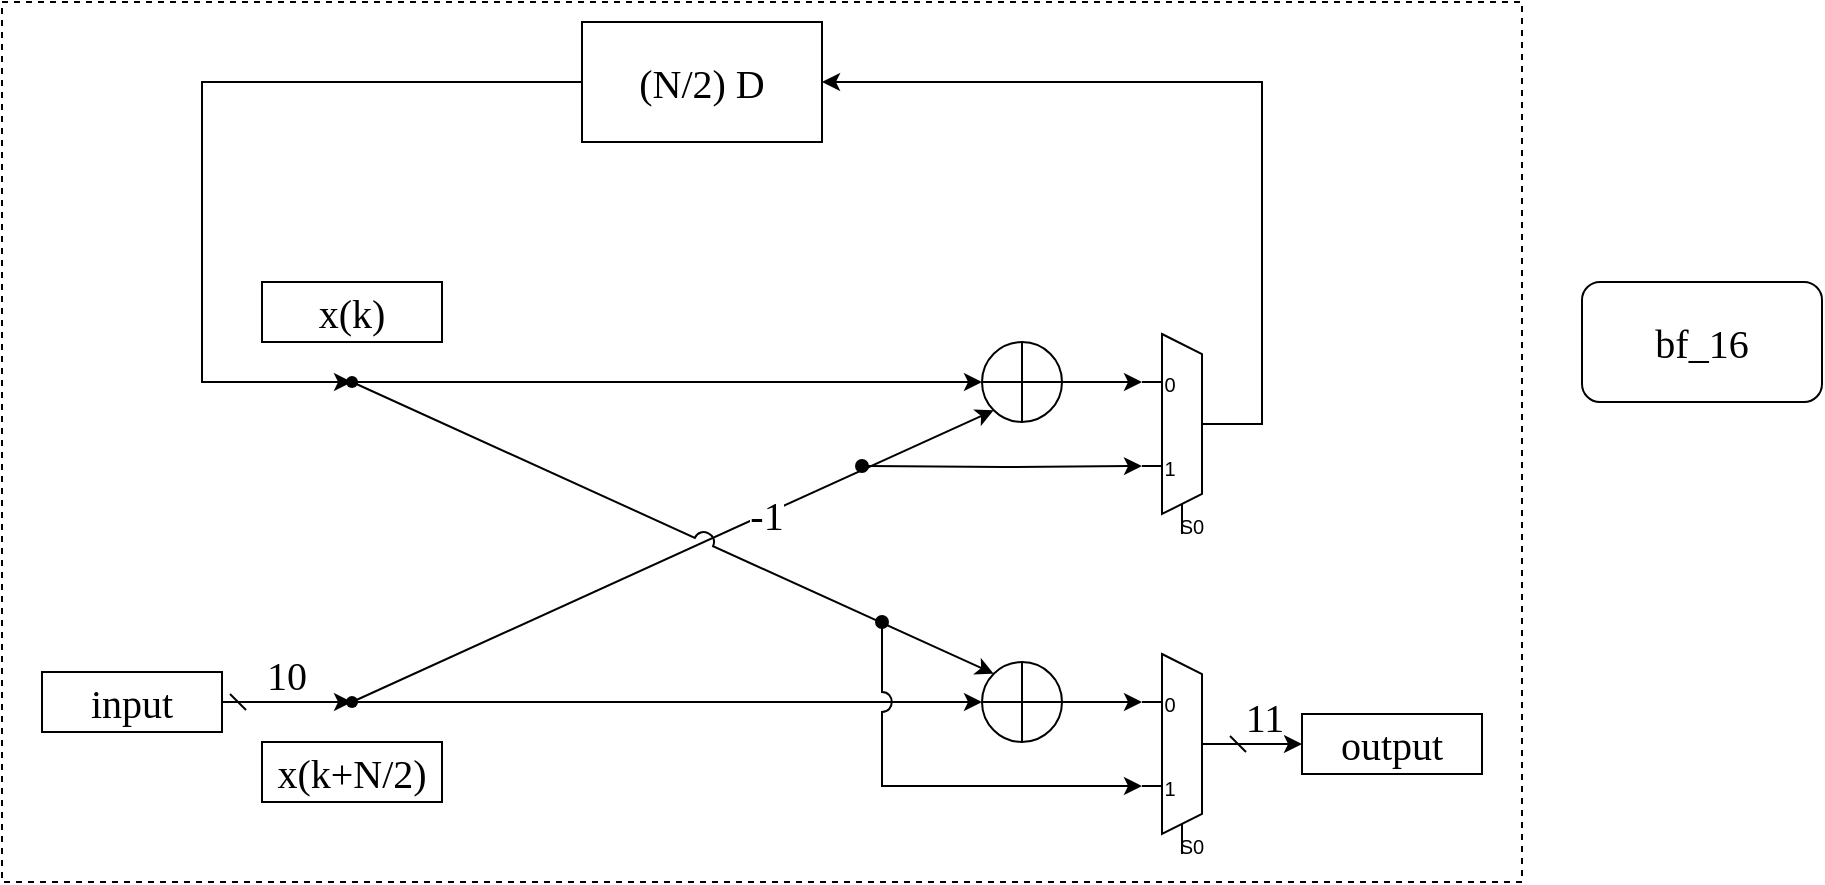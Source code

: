 <mxfile version="22.1.17" type="github">
  <diagram name="第 1 页" id="oMgj1BObMg4Nlj9AF_zV">
    <mxGraphModel dx="1573" dy="513" grid="1" gridSize="10" guides="1" tooltips="1" connect="1" arrows="1" fold="1" page="1" pageScale="1" pageWidth="827" pageHeight="1169" math="0" shadow="0">
      <root>
        <mxCell id="0" />
        <mxCell id="1" parent="0" />
        <mxCell id="G-rcUw8uSCSvZe56WRpI-2" value="" style="rounded=0;whiteSpace=wrap;html=1;fillColor=none;dashed=1;" vertex="1" parent="1">
          <mxGeometry x="-10" y="70" width="760" height="440" as="geometry" />
        </mxCell>
        <mxCell id="kiaW02-JPxDlesy5p9iq-3" value="" style="shape=orEllipse;perimeter=ellipsePerimeter;whiteSpace=wrap;html=1;backgroundOutline=1;" parent="1" vertex="1">
          <mxGeometry x="480" y="240" width="40" height="40" as="geometry" />
        </mxCell>
        <mxCell id="kiaW02-JPxDlesy5p9iq-4" value="" style="shape=orEllipse;perimeter=ellipsePerimeter;whiteSpace=wrap;html=1;backgroundOutline=1;" parent="1" vertex="1">
          <mxGeometry x="480" y="400" width="40" height="40" as="geometry" />
        </mxCell>
        <mxCell id="kiaW02-JPxDlesy5p9iq-5" value="&lt;font style=&quot;font-size: 20px;&quot; face=&quot;Times New Roman&quot;&gt;(N/2) D&lt;/font&gt;" style="rounded=0;whiteSpace=wrap;html=1;" parent="1" vertex="1">
          <mxGeometry x="280" y="80" width="120" height="60" as="geometry" />
        </mxCell>
        <mxCell id="kiaW02-JPxDlesy5p9iq-9" value="&lt;font style=&quot;font-size: 20px;&quot; face=&quot;Times New Roman&quot;&gt;x(k+N/2)&lt;/font&gt;" style="rounded=0;whiteSpace=wrap;html=1;" parent="1" vertex="1">
          <mxGeometry x="120" y="440" width="90" height="30" as="geometry" />
        </mxCell>
        <mxCell id="kiaW02-JPxDlesy5p9iq-10" value="&lt;font style=&quot;font-size: 20px;&quot; face=&quot;Times New Roman&quot;&gt;x(k)&lt;/font&gt;" style="rounded=0;whiteSpace=wrap;html=1;" parent="1" vertex="1">
          <mxGeometry x="120" y="210" width="90" height="30" as="geometry" />
        </mxCell>
        <mxCell id="kiaW02-JPxDlesy5p9iq-11" value="" style="shape=waypoint;sketch=0;fillStyle=solid;size=6;pointerEvents=1;points=[];fillColor=none;resizable=0;rotatable=0;perimeter=centerPerimeter;snapToPoint=1;" parent="1" vertex="1">
          <mxGeometry x="155" y="250" width="20" height="20" as="geometry" />
        </mxCell>
        <mxCell id="kiaW02-JPxDlesy5p9iq-12" style="edgeStyle=orthogonalEdgeStyle;rounded=0;orthogonalLoop=1;jettySize=auto;html=1;exitX=1.383;exitY=0.867;exitDx=0;exitDy=0;entryX=0;entryY=0.5;entryDx=0;entryDy=0;exitPerimeter=0;" parent="1" source="kiaW02-JPxDlesy5p9iq-11" target="kiaW02-JPxDlesy5p9iq-3" edge="1">
          <mxGeometry relative="1" as="geometry" />
        </mxCell>
        <mxCell id="kiaW02-JPxDlesy5p9iq-15" value="" style="shape=waypoint;sketch=0;fillStyle=solid;size=6;pointerEvents=1;points=[];fillColor=none;resizable=0;rotatable=0;perimeter=centerPerimeter;snapToPoint=1;" parent="1" vertex="1">
          <mxGeometry x="155" y="410" width="20" height="20" as="geometry" />
        </mxCell>
        <mxCell id="kiaW02-JPxDlesy5p9iq-16" style="edgeStyle=orthogonalEdgeStyle;rounded=0;orthogonalLoop=1;jettySize=auto;html=1;exitX=1.317;exitY=0.5;exitDx=0;exitDy=0;entryX=0;entryY=0.5;entryDx=0;entryDy=0;exitPerimeter=0;" parent="1" source="kiaW02-JPxDlesy5p9iq-15" target="kiaW02-JPxDlesy5p9iq-4" edge="1">
          <mxGeometry relative="1" as="geometry" />
        </mxCell>
        <mxCell id="kiaW02-JPxDlesy5p9iq-18" style="rounded=0;orthogonalLoop=1;jettySize=auto;html=1;entryX=0;entryY=1;entryDx=0;entryDy=0;jumpStyle=arc;jumpSize=10;" parent="1" target="kiaW02-JPxDlesy5p9iq-3" edge="1">
          <mxGeometry relative="1" as="geometry">
            <mxPoint x="165" y="420" as="sourcePoint" />
          </mxGeometry>
        </mxCell>
        <mxCell id="kiaW02-JPxDlesy5p9iq-45" value="&lt;font style=&quot;font-size: 20px;&quot; face=&quot;Times New Roman&quot;&gt;-1&lt;/font&gt;" style="edgeLabel;html=1;align=center;verticalAlign=middle;resizable=0;points=[];" parent="kiaW02-JPxDlesy5p9iq-18" vertex="1" connectable="0">
          <mxGeometry x="0.289" relative="1" as="geometry">
            <mxPoint as="offset" />
          </mxGeometry>
        </mxCell>
        <mxCell id="kiaW02-JPxDlesy5p9iq-19" style="rounded=0;orthogonalLoop=1;jettySize=auto;html=1;exitX=1.017;exitY=0.967;exitDx=0;exitDy=0;entryX=0;entryY=0;entryDx=0;entryDy=0;exitPerimeter=0;jumpStyle=arc;jumpSize=10;" parent="1" source="kiaW02-JPxDlesy5p9iq-11" target="kiaW02-JPxDlesy5p9iq-4" edge="1">
          <mxGeometry relative="1" as="geometry" />
        </mxCell>
        <mxCell id="kiaW02-JPxDlesy5p9iq-32" style="edgeStyle=orthogonalEdgeStyle;rounded=0;orthogonalLoop=1;jettySize=auto;html=1;exitX=1;exitY=0.5;exitDx=0;exitDy=-5;exitPerimeter=0;entryX=1;entryY=0.5;entryDx=0;entryDy=0;" parent="1" source="kiaW02-JPxDlesy5p9iq-20" target="kiaW02-JPxDlesy5p9iq-5" edge="1">
          <mxGeometry relative="1" as="geometry" />
        </mxCell>
        <mxCell id="kiaW02-JPxDlesy5p9iq-38" style="edgeStyle=orthogonalEdgeStyle;rounded=0;orthogonalLoop=1;jettySize=auto;html=1;exitX=0;exitY=0.63;exitDx=0;exitDy=3;exitPerimeter=0;entryX=0;entryY=0.63;entryDx=0;entryDy=3;entryPerimeter=0;startArrow=oval;startFill=1;spacing=0;" parent="1" target="kiaW02-JPxDlesy5p9iq-20" edge="1">
          <mxGeometry relative="1" as="geometry">
            <mxPoint x="420" y="302" as="sourcePoint" />
          </mxGeometry>
        </mxCell>
        <mxCell id="kiaW02-JPxDlesy5p9iq-20" value="" style="shadow=0;dashed=0;align=center;html=1;strokeWidth=1;shape=mxgraph.electrical.abstract.mux2;whiteSpace=wrap;fontSize=20;fontStyle=0;spacingTop=9;" parent="1" vertex="1">
          <mxGeometry x="560" y="236" width="40" height="100" as="geometry" />
        </mxCell>
        <mxCell id="kiaW02-JPxDlesy5p9iq-35" style="edgeStyle=orthogonalEdgeStyle;rounded=0;orthogonalLoop=1;jettySize=auto;html=1;exitX=0;exitY=0.63;exitDx=0;exitDy=3;exitPerimeter=0;entryX=0;entryY=0.63;entryDx=0;entryDy=3;entryPerimeter=0;jumpStyle=arc;jumpSize=10;startArrow=oval;startFill=1;" parent="1" target="kiaW02-JPxDlesy5p9iq-23" edge="1">
          <mxGeometry relative="1" as="geometry">
            <mxPoint x="430" y="380" as="sourcePoint" />
            <Array as="points">
              <mxPoint x="430" y="462" />
            </Array>
          </mxGeometry>
        </mxCell>
        <mxCell id="kiaW02-JPxDlesy5p9iq-40" style="edgeStyle=orthogonalEdgeStyle;rounded=0;orthogonalLoop=1;jettySize=auto;html=1;exitX=1;exitY=0.5;exitDx=0;exitDy=-5;exitPerimeter=0;entryX=0;entryY=0.5;entryDx=0;entryDy=0;startArrow=dash;startFill=0;" parent="1" source="kiaW02-JPxDlesy5p9iq-23" target="kiaW02-JPxDlesy5p9iq-39" edge="1">
          <mxGeometry relative="1" as="geometry" />
        </mxCell>
        <mxCell id="G-rcUw8uSCSvZe56WRpI-5" value="&lt;font style=&quot;font-size: 20px;&quot; face=&quot;Times New Roman&quot;&gt;11&lt;/font&gt;" style="edgeLabel;html=1;align=center;verticalAlign=bottom;resizable=0;points=[];labelPosition=center;verticalLabelPosition=top;" vertex="1" connectable="0" parent="kiaW02-JPxDlesy5p9iq-40">
          <mxGeometry x="0.017" relative="1" as="geometry">
            <mxPoint as="offset" />
          </mxGeometry>
        </mxCell>
        <mxCell id="kiaW02-JPxDlesy5p9iq-23" value="" style="shadow=0;dashed=0;align=center;html=1;strokeWidth=1;shape=mxgraph.electrical.abstract.mux2;whiteSpace=wrap;fontSize=20;" parent="1" vertex="1">
          <mxGeometry x="560" y="396" width="40" height="100" as="geometry" />
        </mxCell>
        <mxCell id="kiaW02-JPxDlesy5p9iq-27" value="&lt;font style=&quot;font-size: 20px;&quot; face=&quot;Times New Roman&quot;&gt;input&lt;/font&gt;" style="rounded=0;whiteSpace=wrap;html=1;" parent="1" vertex="1">
          <mxGeometry x="10" y="405" width="90" height="30" as="geometry" />
        </mxCell>
        <mxCell id="kiaW02-JPxDlesy5p9iq-29" style="edgeStyle=orthogonalEdgeStyle;rounded=0;orthogonalLoop=1;jettySize=auto;html=1;exitX=1;exitY=0.5;exitDx=0;exitDy=0;entryX=0.25;entryY=0.533;entryDx=0;entryDy=0;entryPerimeter=0;startArrow=dash;startFill=0;" parent="1" source="kiaW02-JPxDlesy5p9iq-27" target="kiaW02-JPxDlesy5p9iq-15" edge="1">
          <mxGeometry relative="1" as="geometry" />
        </mxCell>
        <mxCell id="G-rcUw8uSCSvZe56WRpI-4" value="&lt;font style=&quot;font-size: 20px;&quot; face=&quot;Times New Roman&quot;&gt;10&lt;/font&gt;" style="edgeLabel;html=1;align=center;verticalAlign=bottom;resizable=0;points=[];labelPosition=center;verticalLabelPosition=top;" vertex="1" connectable="0" parent="kiaW02-JPxDlesy5p9iq-29">
          <mxGeometry x="-0.036" relative="1" as="geometry">
            <mxPoint as="offset" />
          </mxGeometry>
        </mxCell>
        <mxCell id="kiaW02-JPxDlesy5p9iq-33" style="edgeStyle=orthogonalEdgeStyle;rounded=0;orthogonalLoop=1;jettySize=auto;html=1;exitX=0;exitY=0.5;exitDx=0;exitDy=0;entryX=0.25;entryY=0.767;entryDx=0;entryDy=0;entryPerimeter=0;" parent="1" source="kiaW02-JPxDlesy5p9iq-5" target="kiaW02-JPxDlesy5p9iq-11" edge="1">
          <mxGeometry relative="1" as="geometry">
            <Array as="points">
              <mxPoint x="90" y="110" />
              <mxPoint x="90" y="260" />
            </Array>
          </mxGeometry>
        </mxCell>
        <mxCell id="kiaW02-JPxDlesy5p9iq-34" style="edgeStyle=orthogonalEdgeStyle;rounded=0;orthogonalLoop=1;jettySize=auto;html=1;exitX=1;exitY=0.5;exitDx=0;exitDy=0;entryX=0;entryY=0.21;entryDx=0;entryDy=3;entryPerimeter=0;" parent="1" source="kiaW02-JPxDlesy5p9iq-4" target="kiaW02-JPxDlesy5p9iq-23" edge="1">
          <mxGeometry relative="1" as="geometry" />
        </mxCell>
        <mxCell id="kiaW02-JPxDlesy5p9iq-36" style="edgeStyle=orthogonalEdgeStyle;rounded=0;orthogonalLoop=1;jettySize=auto;html=1;exitX=1;exitY=0.5;exitDx=0;exitDy=0;entryX=0;entryY=0.21;entryDx=0;entryDy=3;entryPerimeter=0;" parent="1" source="kiaW02-JPxDlesy5p9iq-3" target="kiaW02-JPxDlesy5p9iq-20" edge="1">
          <mxGeometry relative="1" as="geometry" />
        </mxCell>
        <mxCell id="kiaW02-JPxDlesy5p9iq-39" value="&lt;font style=&quot;font-size: 20px;&quot; face=&quot;Times New Roman&quot;&gt;output&lt;/font&gt;" style="rounded=0;whiteSpace=wrap;html=1;" parent="1" vertex="1">
          <mxGeometry x="640" y="426" width="90" height="30" as="geometry" />
        </mxCell>
        <mxCell id="G-rcUw8uSCSvZe56WRpI-1" value="&lt;font style=&quot;font-size: 20px;&quot; face=&quot;Times New Roman&quot;&gt;bf_16&lt;/font&gt;" style="rounded=1;whiteSpace=wrap;html=1;" vertex="1" parent="1">
          <mxGeometry x="780" y="210" width="120" height="60" as="geometry" />
        </mxCell>
      </root>
    </mxGraphModel>
  </diagram>
</mxfile>
